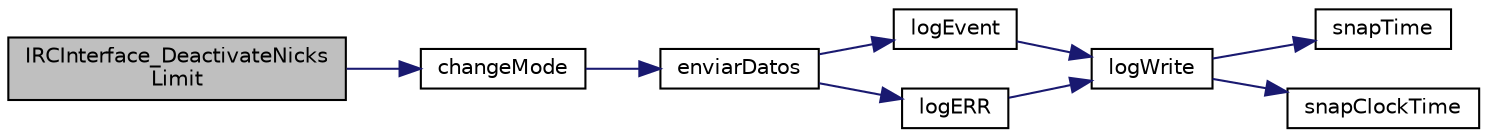 digraph "IRCInterface_DeactivateNicksLimit"
{
  edge [fontname="Helvetica",fontsize="10",labelfontname="Helvetica",labelfontsize="10"];
  node [fontname="Helvetica",fontsize="10",shape=record];
  rankdir="LR";
  Node1 [label="IRCInterface_DeactivateNicks\lLimit",height=0.2,width=0.4,color="black", fillcolor="grey75", style="filled", fontcolor="black"];
  Node1 -> Node2 [color="midnightblue",fontsize="10",style="solid"];
  Node2 [label="changeMode",height=0.2,width=0.4,color="black", fillcolor="white", style="filled",URL="$aux__functions_8h.html#a06340d30a60b297a60b17841767fad85"];
  Node2 -> Node3 [color="midnightblue",fontsize="10",style="solid"];
  Node3 [label="enviarDatos",height=0.2,width=0.4,color="black", fillcolor="white", style="filled",URL="$conexion__tcp_8h.html#ab9468ce1338cfca5736ab407ba155f55"];
  Node3 -> Node4 [color="midnightblue",fontsize="10",style="solid"];
  Node4 [label="logEvent",height=0.2,width=0.4,color="black", fillcolor="white", style="filled",URL="$logger_8h.html#af71188329ee1cf68a59d3f9ddd035ca6"];
  Node4 -> Node5 [color="midnightblue",fontsize="10",style="solid"];
  Node5 [label="logWrite",height=0.2,width=0.4,color="black", fillcolor="white", style="filled",URL="$logger_8c.html#a6d1f5cd19f49b187e2097a467eca0233"];
  Node5 -> Node6 [color="midnightblue",fontsize="10",style="solid"];
  Node6 [label="snapTime",height=0.2,width=0.4,color="black", fillcolor="white", style="filled",URL="$logger_8c.html#a9780074b15cc3acc70e3ee5989c8005a"];
  Node5 -> Node7 [color="midnightblue",fontsize="10",style="solid"];
  Node7 [label="snapClockTime",height=0.2,width=0.4,color="black", fillcolor="white", style="filled",URL="$logger_8c.html#ad5ed54850fd750ca0935368e72017537"];
  Node3 -> Node8 [color="midnightblue",fontsize="10",style="solid"];
  Node8 [label="logERR",height=0.2,width=0.4,color="black", fillcolor="white", style="filled",URL="$logger_8h.html#a9487660b2ec318326782a9d9e32f8461"];
  Node8 -> Node5 [color="midnightblue",fontsize="10",style="solid"];
}

